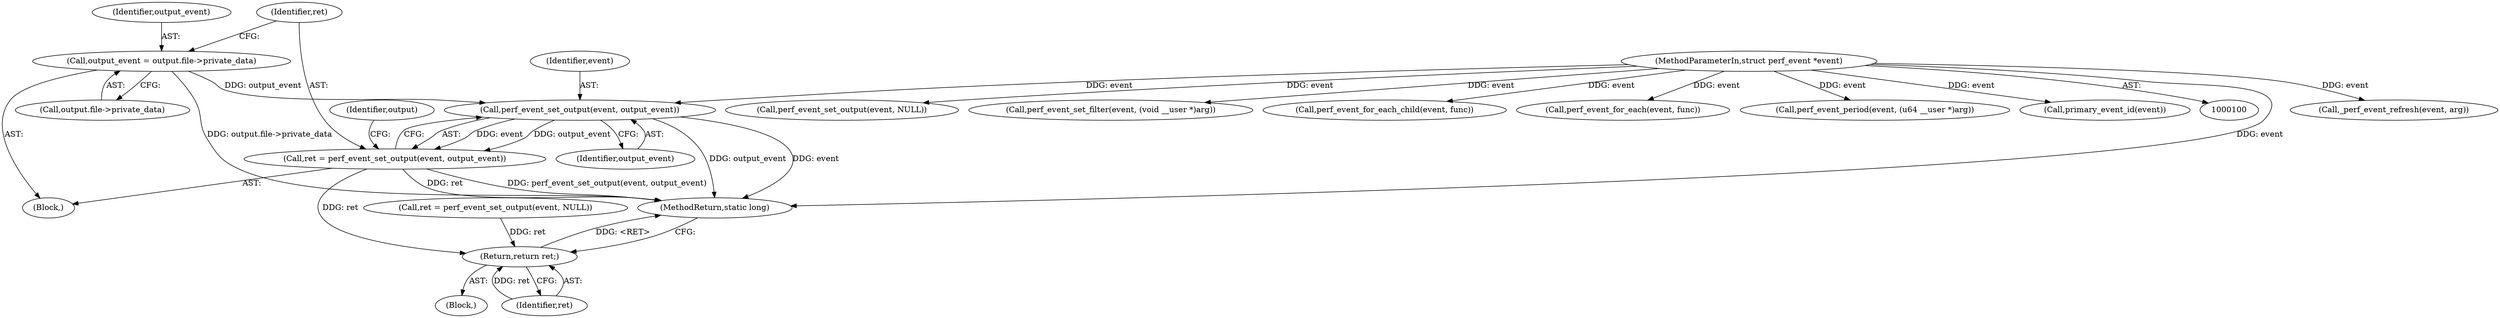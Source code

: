 digraph "0_linux_f63a8daa5812afef4f06c962351687e1ff9ccb2b_9@pointer" {
"1000191" [label="(Call,perf_event_set_output(event, output_event))"];
"1000101" [label="(MethodParameterIn,struct perf_event *event)"];
"1000182" [label="(Call,output_event = output.file->private_data)"];
"1000189" [label="(Call,ret = perf_event_set_output(event, output_event))"];
"1000203" [label="(Return,return ret;)"];
"1000193" [label="(Identifier,output_event)"];
"1000183" [label="(Identifier,output_event)"];
"1000130" [label="(Call,_perf_event_refresh(event, arg))"];
"1000200" [label="(Call,perf_event_set_output(event, NULL))"];
"1000207" [label="(Call,perf_event_set_filter(event, (void __user *)arg))"];
"1000169" [label="(Block,)"];
"1000203" [label="(Return,return ret;)"];
"1000162" [label="(Block,)"];
"1000224" [label="(Call,perf_event_for_each_child(event, func))"];
"1000189" [label="(Call,ret = perf_event_set_output(event, output_event))"];
"1000220" [label="(Call,perf_event_for_each(event, func))"];
"1000135" [label="(Call,perf_event_period(event, (u64 __user *)arg))"];
"1000198" [label="(Call,ret = perf_event_set_output(event, NULL))"];
"1000184" [label="(Call,output.file->private_data)"];
"1000191" [label="(Call,perf_event_set_output(event, output_event))"];
"1000192" [label="(Identifier,event)"];
"1000190" [label="(Identifier,ret)"];
"1000204" [label="(Identifier,ret)"];
"1000182" [label="(Call,output_event = output.file->private_data)"];
"1000195" [label="(Identifier,output)"];
"1000101" [label="(MethodParameterIn,struct perf_event *event)"];
"1000145" [label="(Call,primary_event_id(event))"];
"1000229" [label="(MethodReturn,static long)"];
"1000191" -> "1000189"  [label="AST: "];
"1000191" -> "1000193"  [label="CFG: "];
"1000192" -> "1000191"  [label="AST: "];
"1000193" -> "1000191"  [label="AST: "];
"1000189" -> "1000191"  [label="CFG: "];
"1000191" -> "1000229"  [label="DDG: output_event"];
"1000191" -> "1000229"  [label="DDG: event"];
"1000191" -> "1000189"  [label="DDG: event"];
"1000191" -> "1000189"  [label="DDG: output_event"];
"1000101" -> "1000191"  [label="DDG: event"];
"1000182" -> "1000191"  [label="DDG: output_event"];
"1000101" -> "1000100"  [label="AST: "];
"1000101" -> "1000229"  [label="DDG: event"];
"1000101" -> "1000130"  [label="DDG: event"];
"1000101" -> "1000135"  [label="DDG: event"];
"1000101" -> "1000145"  [label="DDG: event"];
"1000101" -> "1000200"  [label="DDG: event"];
"1000101" -> "1000207"  [label="DDG: event"];
"1000101" -> "1000220"  [label="DDG: event"];
"1000101" -> "1000224"  [label="DDG: event"];
"1000182" -> "1000169"  [label="AST: "];
"1000182" -> "1000184"  [label="CFG: "];
"1000183" -> "1000182"  [label="AST: "];
"1000184" -> "1000182"  [label="AST: "];
"1000190" -> "1000182"  [label="CFG: "];
"1000182" -> "1000229"  [label="DDG: output.file->private_data"];
"1000189" -> "1000169"  [label="AST: "];
"1000190" -> "1000189"  [label="AST: "];
"1000195" -> "1000189"  [label="CFG: "];
"1000189" -> "1000229"  [label="DDG: ret"];
"1000189" -> "1000229"  [label="DDG: perf_event_set_output(event, output_event)"];
"1000189" -> "1000203"  [label="DDG: ret"];
"1000203" -> "1000162"  [label="AST: "];
"1000203" -> "1000204"  [label="CFG: "];
"1000204" -> "1000203"  [label="AST: "];
"1000229" -> "1000203"  [label="CFG: "];
"1000203" -> "1000229"  [label="DDG: <RET>"];
"1000204" -> "1000203"  [label="DDG: ret"];
"1000198" -> "1000203"  [label="DDG: ret"];
}
